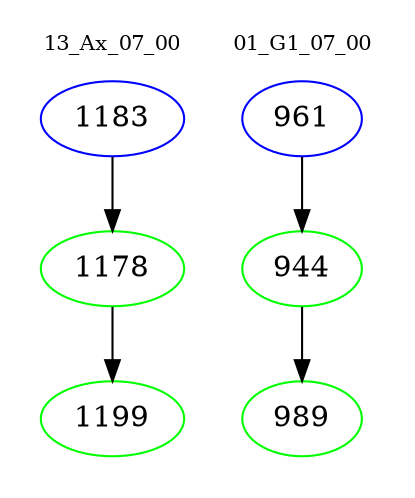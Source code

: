 digraph{
subgraph cluster_0 {
color = white
label = "13_Ax_07_00";
fontsize=10;
T0_1183 [label="1183", color="blue"]
T0_1183 -> T0_1178 [color="black"]
T0_1178 [label="1178", color="green"]
T0_1178 -> T0_1199 [color="black"]
T0_1199 [label="1199", color="green"]
}
subgraph cluster_1 {
color = white
label = "01_G1_07_00";
fontsize=10;
T1_961 [label="961", color="blue"]
T1_961 -> T1_944 [color="black"]
T1_944 [label="944", color="green"]
T1_944 -> T1_989 [color="black"]
T1_989 [label="989", color="green"]
}
}

